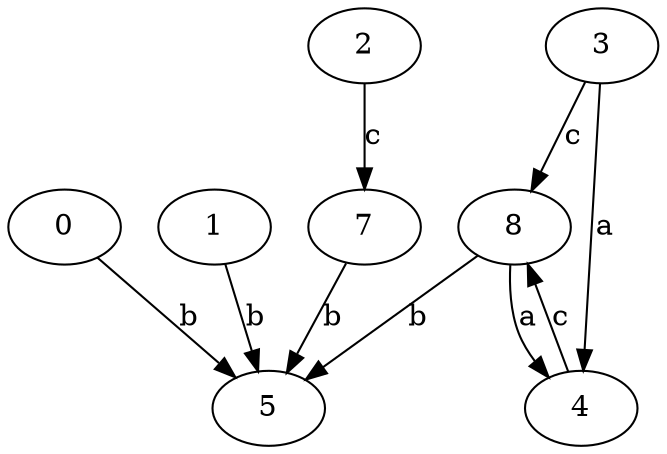 strict digraph  {
0;
3;
4;
1;
5;
7;
2;
8;
0 -> 5  [label=b];
3 -> 4  [label=a];
3 -> 8  [label=c];
4 -> 8  [label=c];
1 -> 5  [label=b];
7 -> 5  [label=b];
2 -> 7  [label=c];
8 -> 4  [label=a];
8 -> 5  [label=b];
}
